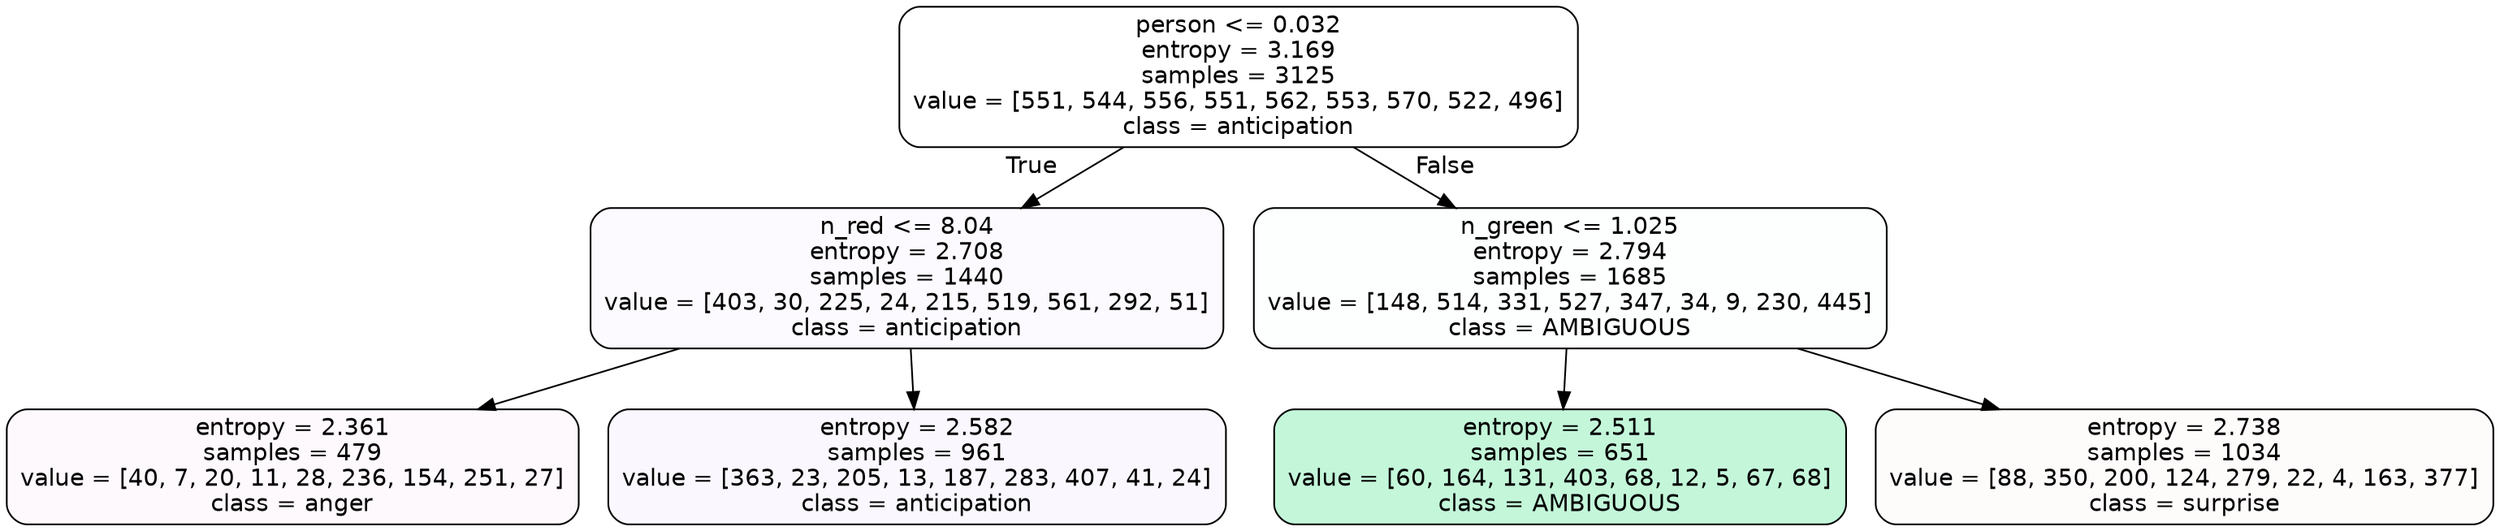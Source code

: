 digraph Tree {
node [shape=box, style="filled, rounded", color="black", fontname=helvetica] ;
edge [fontname=helvetica] ;
0 [label="person <= 0.032\nentropy = 3.169\nsamples = 3125\nvalue = [551, 544, 556, 551, 562, 553, 570, 522, 496]\nclass = anticipation", fillcolor="#8139e500"] ;
1 [label="n_red <= 8.04\nentropy = 2.708\nsamples = 1440\nvalue = [403, 30, 225, 24, 215, 519, 561, 292, 51]\nclass = anticipation", fillcolor="#8139e506"] ;
0 -> 1 [labeldistance=2.5, labelangle=45, headlabel="True"] ;
2 [label="entropy = 2.361\nsamples = 479\nvalue = [40, 7, 20, 11, 28, 236, 154, 251, 27]\nclass = anger", fillcolor="#e539d707"] ;
1 -> 2 ;
3 [label="entropy = 2.582\nsamples = 961\nvalue = [363, 23, 205, 13, 187, 283, 407, 41, 24]\nclass = anticipation", fillcolor="#8139e509"] ;
1 -> 3 ;
4 [label="n_green <= 1.025\nentropy = 2.794\nsamples = 1685\nvalue = [148, 514, 331, 527, 347, 34, 9, 230, 445]\nclass = AMBIGUOUS", fillcolor="#39e58102"] ;
0 -> 4 [labeldistance=2.5, labelangle=-45, headlabel="False"] ;
5 [label="entropy = 2.511\nsamples = 651\nvalue = [60, 164, 131, 403, 68, 12, 5, 67, 68]\nclass = AMBIGUOUS", fillcolor="#39e5814b"] ;
4 -> 5 ;
6 [label="entropy = 2.738\nsamples = 1034\nvalue = [88, 350, 200, 124, 279, 22, 4, 163, 377]\nclass = surprise", fillcolor="#e5396405"] ;
4 -> 6 ;
}